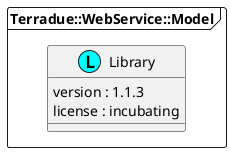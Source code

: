 @startuml
package "Terradue::WebService::Model" <<Frame>> {
  class "Library" as namespace_terradue_1_1_web_service_1_1_model << (L, cyan) >> [[../technology/packages/namespace_terradue_1_1_web_service_1_1_model.html]] {
     version : 1.1.3 
     license : incubating
  }
}
@enduml
